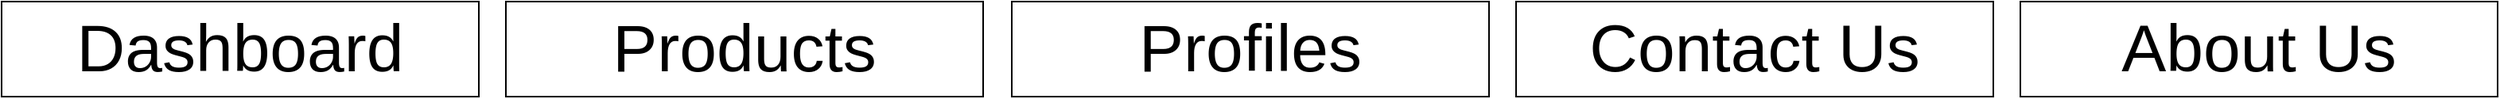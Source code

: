<mxfile>
    <diagram id="blzDPrYTlk2a_B92XZyI" name="Page-1">
        <mxGraphModel dx="2404" dy="1526" grid="0" gridSize="50" guides="1" tooltips="1" connect="1" arrows="1" fold="1" page="0" pageScale="1" pageWidth="1169" pageHeight="827" background="none" math="0" shadow="0">
            <root>
                <mxCell id="0"/>
                <mxCell id="1" parent="0"/>
                <mxCell id="2" value="&lt;font style=&quot;font-size: 42px;&quot;&gt;Dashboard&lt;/font&gt;" style="rounded=0;whiteSpace=wrap;html=1;" parent="1" vertex="1">
                    <mxGeometry x="-101" y="-349" width="300" height="60" as="geometry"/>
                </mxCell>
                <mxCell id="5" value="&lt;font style=&quot;font-size: 42px;&quot;&gt;Contact Us&lt;/font&gt;" style="rounded=0;whiteSpace=wrap;html=1;" parent="1" vertex="1">
                    <mxGeometry x="851" y="-349" width="300" height="60" as="geometry"/>
                </mxCell>
                <mxCell id="6" value="&lt;font style=&quot;font-size: 42px;&quot;&gt;About Us&lt;/font&gt;" style="rounded=0;whiteSpace=wrap;html=1;" parent="1" vertex="1">
                    <mxGeometry x="1168" y="-349" width="300" height="60" as="geometry"/>
                </mxCell>
                <mxCell id="7" value="&lt;font style=&quot;font-size: 42px;&quot;&gt;Products&lt;/font&gt;" style="rounded=0;whiteSpace=wrap;html=1;" vertex="1" parent="1">
                    <mxGeometry x="216" y="-349" width="300" height="60" as="geometry"/>
                </mxCell>
                <mxCell id="8" value="&lt;font style=&quot;font-size: 42px;&quot;&gt;Profiles&lt;/font&gt;" style="rounded=0;whiteSpace=wrap;html=1;" vertex="1" parent="1">
                    <mxGeometry x="534" y="-349" width="300" height="60" as="geometry"/>
                </mxCell>
            </root>
        </mxGraphModel>
    </diagram>
</mxfile>